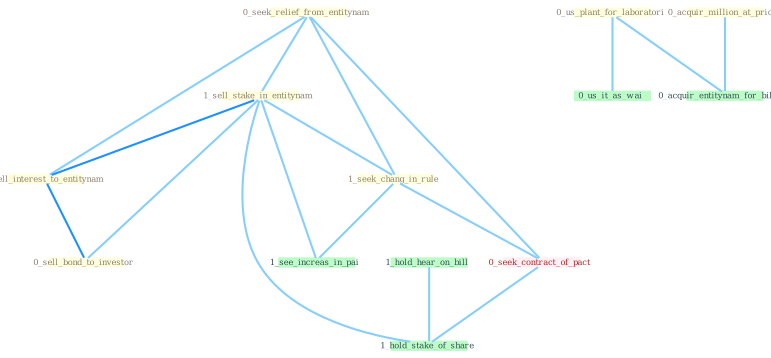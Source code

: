 Graph G{ 
    node
    [shape=polygon,style=filled,width=.5,height=.06,color="#BDFCC9",fixedsize=true,fontsize=4,
    fontcolor="#2f4f4f"];
    {node
    [color="#ffffe0", fontcolor="#8b7d6b"] "0_seek_relief_from_entitynam " "1_sell_stake_in_entitynam " "0_sell_interest_to_entitynam " "1_seek_chang_in_rule " "0_us_plant_for_laboratori " "0_acquir_million_at_price " "0_sell_bond_to_investor "}
{node [color="#fff0f5", fontcolor="#b22222"] "0_seek_contract_of_pact "}
edge [color="#B0E2FF"];

	"0_seek_relief_from_entitynam " -- "1_sell_stake_in_entitynam " [w="1", color="#87cefa" ];
	"0_seek_relief_from_entitynam " -- "0_sell_interest_to_entitynam " [w="1", color="#87cefa" ];
	"0_seek_relief_from_entitynam " -- "1_seek_chang_in_rule " [w="1", color="#87cefa" ];
	"0_seek_relief_from_entitynam " -- "0_seek_contract_of_pact " [w="1", color="#87cefa" ];
	"1_sell_stake_in_entitynam " -- "0_sell_interest_to_entitynam " [w="2", color="#1e90ff" , len=0.8];
	"1_sell_stake_in_entitynam " -- "1_seek_chang_in_rule " [w="1", color="#87cefa" ];
	"1_sell_stake_in_entitynam " -- "0_sell_bond_to_investor " [w="1", color="#87cefa" ];
	"1_sell_stake_in_entitynam " -- "1_see_increas_in_pai " [w="1", color="#87cefa" ];
	"1_sell_stake_in_entitynam " -- "1_hold_stake_of_share " [w="1", color="#87cefa" ];
	"0_sell_interest_to_entitynam " -- "0_sell_bond_to_investor " [w="2", color="#1e90ff" , len=0.8];
	"1_seek_chang_in_rule " -- "0_seek_contract_of_pact " [w="1", color="#87cefa" ];
	"1_seek_chang_in_rule " -- "1_see_increas_in_pai " [w="1", color="#87cefa" ];
	"0_us_plant_for_laboratori " -- "0_us_it_as_wai " [w="1", color="#87cefa" ];
	"0_us_plant_for_laboratori " -- "0_acquir_entitynam_for_billion " [w="1", color="#87cefa" ];
	"0_acquir_million_at_price " -- "0_acquir_entitynam_for_billion " [w="1", color="#87cefa" ];
	"0_seek_contract_of_pact " -- "1_hold_stake_of_share " [w="1", color="#87cefa" ];
	"1_hold_hear_on_bill " -- "1_hold_stake_of_share " [w="1", color="#87cefa" ];
}